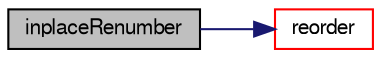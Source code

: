 digraph "inplaceRenumber"
{
  bgcolor="transparent";
  edge [fontname="FreeSans",fontsize="10",labelfontname="FreeSans",labelfontsize="10"];
  node [fontname="FreeSans",fontsize="10",shape=record];
  rankdir="LR";
  Node8622 [label="inplaceRenumber",height=0.2,width=0.4,color="black", fillcolor="grey75", style="filled", fontcolor="black"];
  Node8622 -> Node8623 [color="midnightblue",fontsize="10",style="solid",fontname="FreeSans"];
  Node8623 [label="reorder",height=0.2,width=0.4,color="red",URL="$a21124.html#ac8d3e47c690040e2c833e104a11a1af7",tooltip="Reorder the elements (indices, not values) of a list. "];
}
